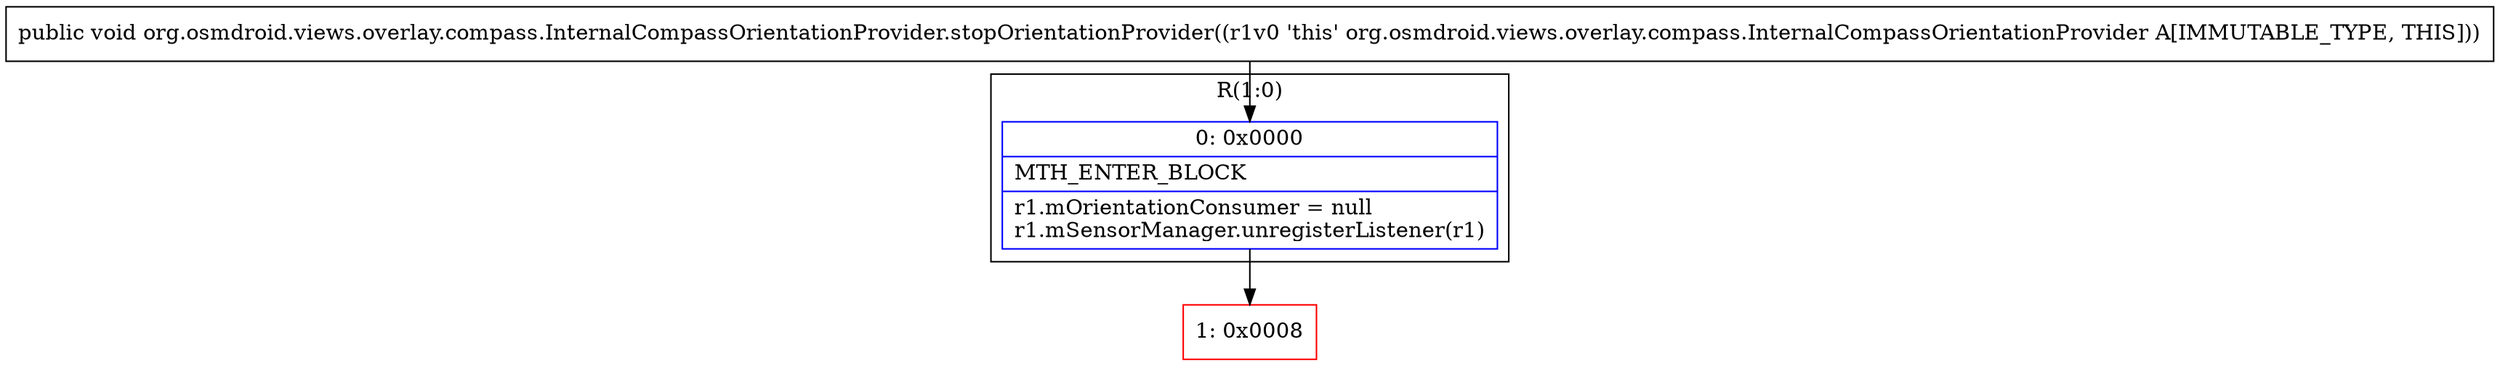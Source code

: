 digraph "CFG fororg.osmdroid.views.overlay.compass.InternalCompassOrientationProvider.stopOrientationProvider()V" {
subgraph cluster_Region_715803907 {
label = "R(1:0)";
node [shape=record,color=blue];
Node_0 [shape=record,label="{0\:\ 0x0000|MTH_ENTER_BLOCK\l|r1.mOrientationConsumer = null\lr1.mSensorManager.unregisterListener(r1)\l}"];
}
Node_1 [shape=record,color=red,label="{1\:\ 0x0008}"];
MethodNode[shape=record,label="{public void org.osmdroid.views.overlay.compass.InternalCompassOrientationProvider.stopOrientationProvider((r1v0 'this' org.osmdroid.views.overlay.compass.InternalCompassOrientationProvider A[IMMUTABLE_TYPE, THIS])) }"];
MethodNode -> Node_0;
Node_0 -> Node_1;
}

